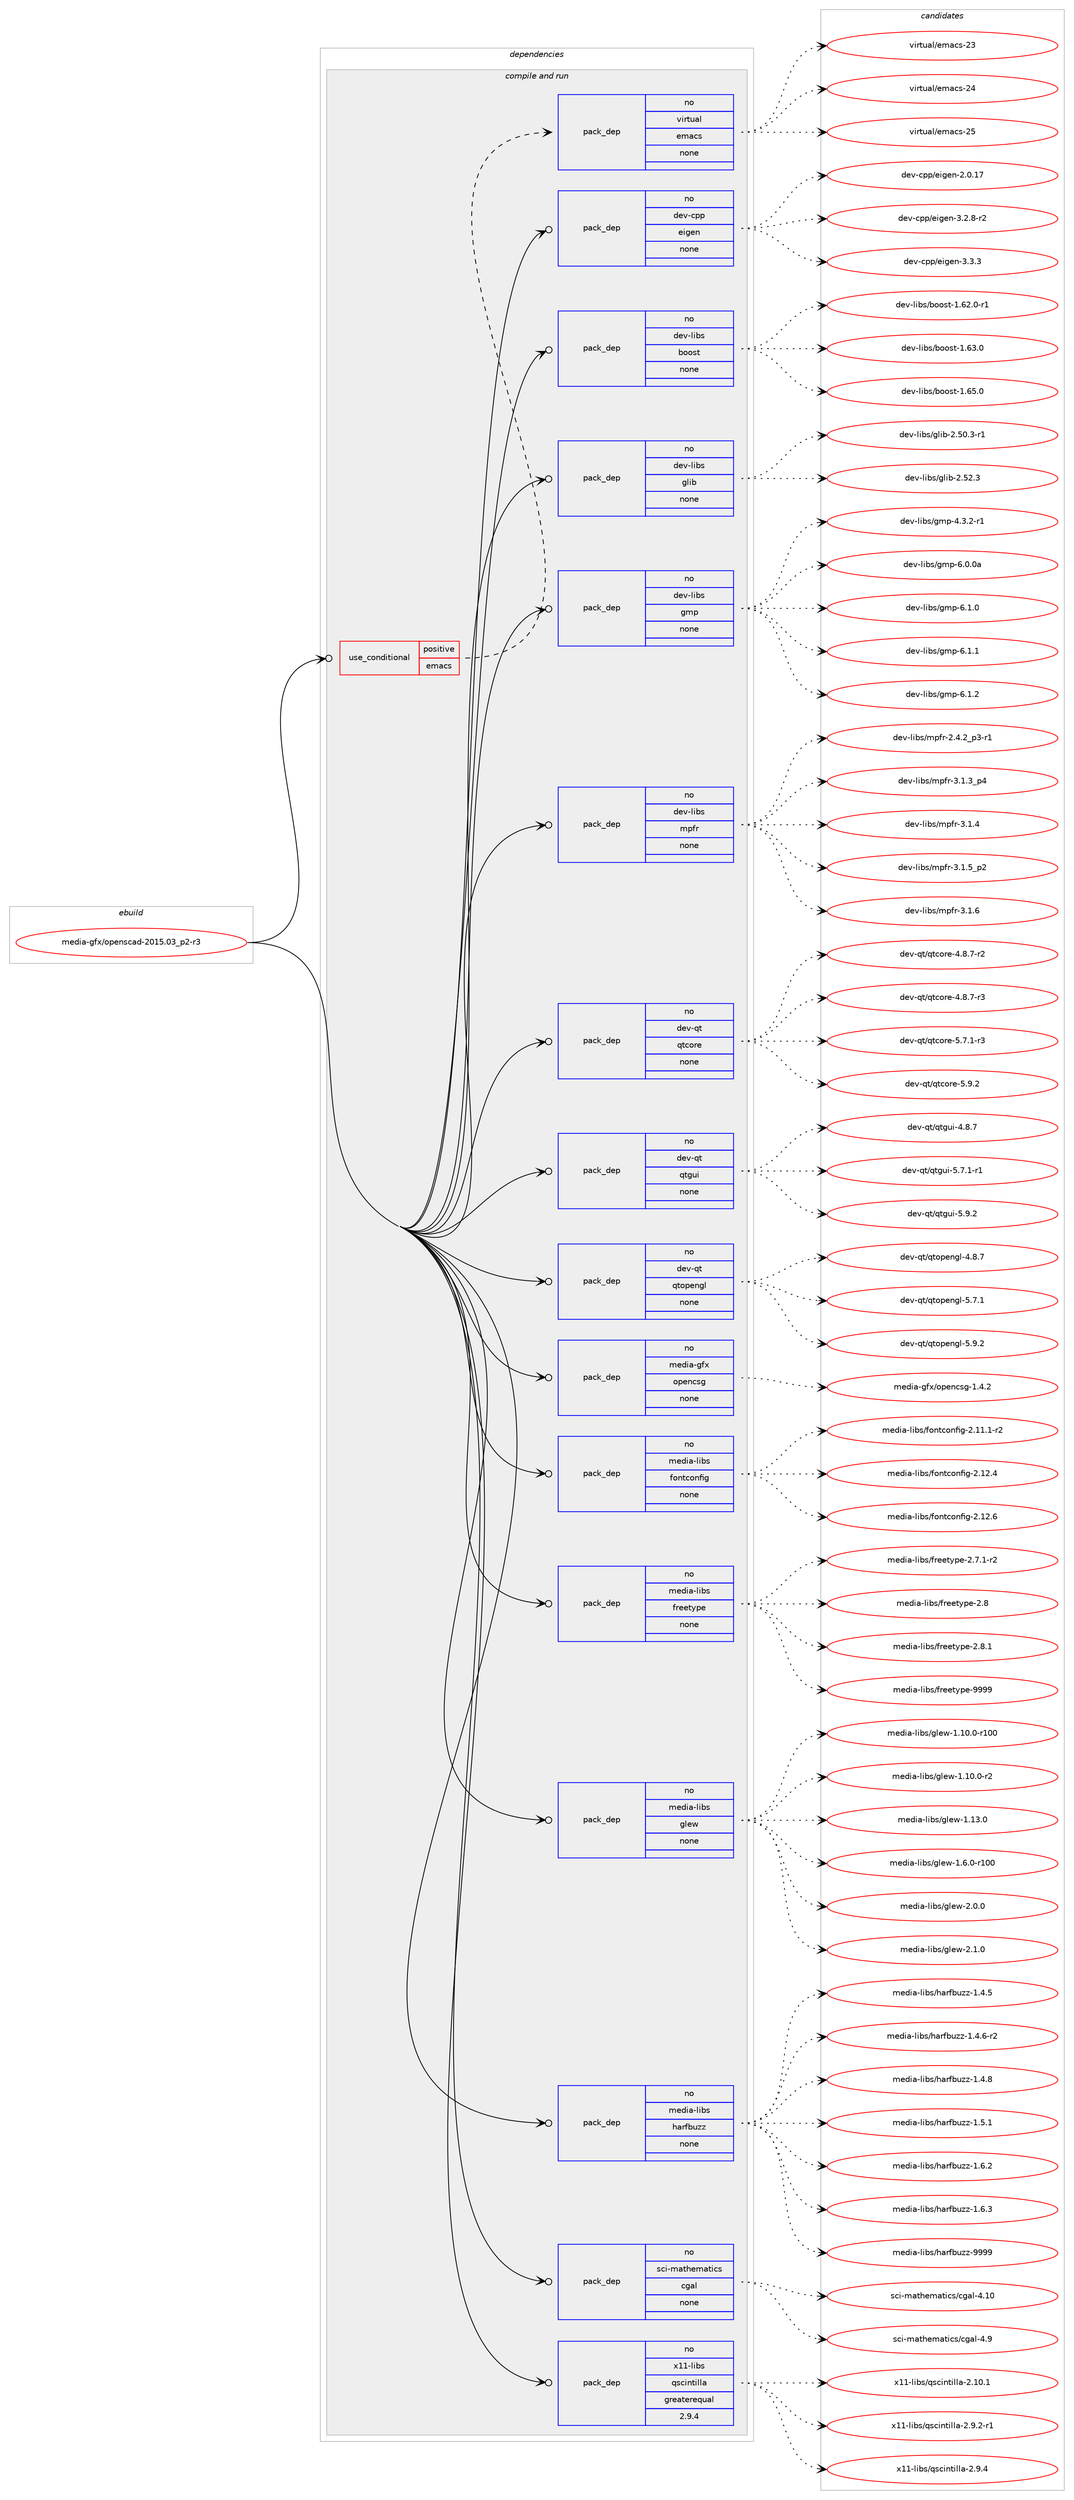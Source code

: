 digraph prolog {

# *************
# Graph options
# *************

newrank=true;
concentrate=true;
compound=true;
graph [rankdir=LR,fontname=Helvetica,fontsize=10,ranksep=1.5];#, ranksep=2.5, nodesep=0.2];
edge  [arrowhead=vee];
node  [fontname=Helvetica,fontsize=10];

# **********
# The ebuild
# **********

subgraph cluster_leftcol {
color=gray;
rank=same;
label=<<i>ebuild</i>>;
id [label="media-gfx/openscad-2015.03_p2-r3", color=red, width=4, href="../media-gfx/openscad-2015.03_p2-r3.svg"];
}

# ****************
# The dependencies
# ****************

subgraph cluster_midcol {
color=gray;
label=<<i>dependencies</i>>;
subgraph cluster_compile {
fillcolor="#eeeeee";
style=filled;
label=<<i>compile</i>>;
}
subgraph cluster_compileandrun {
fillcolor="#eeeeee";
style=filled;
label=<<i>compile and run</i>>;
subgraph cond88352 {
dependency357015 [label=<<TABLE BORDER="0" CELLBORDER="1" CELLSPACING="0" CELLPADDING="4"><TR><TD ROWSPAN="3" CELLPADDING="10">use_conditional</TD></TR><TR><TD>positive</TD></TR><TR><TD>emacs</TD></TR></TABLE>>, shape=none, color=red];
subgraph pack263225 {
dependency357016 [label=<<TABLE BORDER="0" CELLBORDER="1" CELLSPACING="0" CELLPADDING="4" WIDTH="220"><TR><TD ROWSPAN="6" CELLPADDING="30">pack_dep</TD></TR><TR><TD WIDTH="110">no</TD></TR><TR><TD>virtual</TD></TR><TR><TD>emacs</TD></TR><TR><TD>none</TD></TR><TR><TD></TD></TR></TABLE>>, shape=none, color=blue];
}
dependency357015:e -> dependency357016:w [weight=20,style="dashed",arrowhead="vee"];
}
id:e -> dependency357015:w [weight=20,style="solid",arrowhead="odotvee"];
subgraph pack263226 {
dependency357017 [label=<<TABLE BORDER="0" CELLBORDER="1" CELLSPACING="0" CELLPADDING="4" WIDTH="220"><TR><TD ROWSPAN="6" CELLPADDING="30">pack_dep</TD></TR><TR><TD WIDTH="110">no</TD></TR><TR><TD>dev-cpp</TD></TR><TR><TD>eigen</TD></TR><TR><TD>none</TD></TR><TR><TD></TD></TR></TABLE>>, shape=none, color=blue];
}
id:e -> dependency357017:w [weight=20,style="solid",arrowhead="odotvee"];
subgraph pack263227 {
dependency357018 [label=<<TABLE BORDER="0" CELLBORDER="1" CELLSPACING="0" CELLPADDING="4" WIDTH="220"><TR><TD ROWSPAN="6" CELLPADDING="30">pack_dep</TD></TR><TR><TD WIDTH="110">no</TD></TR><TR><TD>dev-libs</TD></TR><TR><TD>boost</TD></TR><TR><TD>none</TD></TR><TR><TD></TD></TR></TABLE>>, shape=none, color=blue];
}
id:e -> dependency357018:w [weight=20,style="solid",arrowhead="odotvee"];
subgraph pack263228 {
dependency357019 [label=<<TABLE BORDER="0" CELLBORDER="1" CELLSPACING="0" CELLPADDING="4" WIDTH="220"><TR><TD ROWSPAN="6" CELLPADDING="30">pack_dep</TD></TR><TR><TD WIDTH="110">no</TD></TR><TR><TD>dev-libs</TD></TR><TR><TD>glib</TD></TR><TR><TD>none</TD></TR><TR><TD></TD></TR></TABLE>>, shape=none, color=blue];
}
id:e -> dependency357019:w [weight=20,style="solid",arrowhead="odotvee"];
subgraph pack263229 {
dependency357020 [label=<<TABLE BORDER="0" CELLBORDER="1" CELLSPACING="0" CELLPADDING="4" WIDTH="220"><TR><TD ROWSPAN="6" CELLPADDING="30">pack_dep</TD></TR><TR><TD WIDTH="110">no</TD></TR><TR><TD>dev-libs</TD></TR><TR><TD>gmp</TD></TR><TR><TD>none</TD></TR><TR><TD></TD></TR></TABLE>>, shape=none, color=blue];
}
id:e -> dependency357020:w [weight=20,style="solid",arrowhead="odotvee"];
subgraph pack263230 {
dependency357021 [label=<<TABLE BORDER="0" CELLBORDER="1" CELLSPACING="0" CELLPADDING="4" WIDTH="220"><TR><TD ROWSPAN="6" CELLPADDING="30">pack_dep</TD></TR><TR><TD WIDTH="110">no</TD></TR><TR><TD>dev-libs</TD></TR><TR><TD>mpfr</TD></TR><TR><TD>none</TD></TR><TR><TD></TD></TR></TABLE>>, shape=none, color=blue];
}
id:e -> dependency357021:w [weight=20,style="solid",arrowhead="odotvee"];
subgraph pack263231 {
dependency357022 [label=<<TABLE BORDER="0" CELLBORDER="1" CELLSPACING="0" CELLPADDING="4" WIDTH="220"><TR><TD ROWSPAN="6" CELLPADDING="30">pack_dep</TD></TR><TR><TD WIDTH="110">no</TD></TR><TR><TD>dev-qt</TD></TR><TR><TD>qtcore</TD></TR><TR><TD>none</TD></TR><TR><TD></TD></TR></TABLE>>, shape=none, color=blue];
}
id:e -> dependency357022:w [weight=20,style="solid",arrowhead="odotvee"];
subgraph pack263232 {
dependency357023 [label=<<TABLE BORDER="0" CELLBORDER="1" CELLSPACING="0" CELLPADDING="4" WIDTH="220"><TR><TD ROWSPAN="6" CELLPADDING="30">pack_dep</TD></TR><TR><TD WIDTH="110">no</TD></TR><TR><TD>dev-qt</TD></TR><TR><TD>qtgui</TD></TR><TR><TD>none</TD></TR><TR><TD></TD></TR></TABLE>>, shape=none, color=blue];
}
id:e -> dependency357023:w [weight=20,style="solid",arrowhead="odotvee"];
subgraph pack263233 {
dependency357024 [label=<<TABLE BORDER="0" CELLBORDER="1" CELLSPACING="0" CELLPADDING="4" WIDTH="220"><TR><TD ROWSPAN="6" CELLPADDING="30">pack_dep</TD></TR><TR><TD WIDTH="110">no</TD></TR><TR><TD>dev-qt</TD></TR><TR><TD>qtopengl</TD></TR><TR><TD>none</TD></TR><TR><TD></TD></TR></TABLE>>, shape=none, color=blue];
}
id:e -> dependency357024:w [weight=20,style="solid",arrowhead="odotvee"];
subgraph pack263234 {
dependency357025 [label=<<TABLE BORDER="0" CELLBORDER="1" CELLSPACING="0" CELLPADDING="4" WIDTH="220"><TR><TD ROWSPAN="6" CELLPADDING="30">pack_dep</TD></TR><TR><TD WIDTH="110">no</TD></TR><TR><TD>media-gfx</TD></TR><TR><TD>opencsg</TD></TR><TR><TD>none</TD></TR><TR><TD></TD></TR></TABLE>>, shape=none, color=blue];
}
id:e -> dependency357025:w [weight=20,style="solid",arrowhead="odotvee"];
subgraph pack263235 {
dependency357026 [label=<<TABLE BORDER="0" CELLBORDER="1" CELLSPACING="0" CELLPADDING="4" WIDTH="220"><TR><TD ROWSPAN="6" CELLPADDING="30">pack_dep</TD></TR><TR><TD WIDTH="110">no</TD></TR><TR><TD>media-libs</TD></TR><TR><TD>fontconfig</TD></TR><TR><TD>none</TD></TR><TR><TD></TD></TR></TABLE>>, shape=none, color=blue];
}
id:e -> dependency357026:w [weight=20,style="solid",arrowhead="odotvee"];
subgraph pack263236 {
dependency357027 [label=<<TABLE BORDER="0" CELLBORDER="1" CELLSPACING="0" CELLPADDING="4" WIDTH="220"><TR><TD ROWSPAN="6" CELLPADDING="30">pack_dep</TD></TR><TR><TD WIDTH="110">no</TD></TR><TR><TD>media-libs</TD></TR><TR><TD>freetype</TD></TR><TR><TD>none</TD></TR><TR><TD></TD></TR></TABLE>>, shape=none, color=blue];
}
id:e -> dependency357027:w [weight=20,style="solid",arrowhead="odotvee"];
subgraph pack263237 {
dependency357028 [label=<<TABLE BORDER="0" CELLBORDER="1" CELLSPACING="0" CELLPADDING="4" WIDTH="220"><TR><TD ROWSPAN="6" CELLPADDING="30">pack_dep</TD></TR><TR><TD WIDTH="110">no</TD></TR><TR><TD>media-libs</TD></TR><TR><TD>glew</TD></TR><TR><TD>none</TD></TR><TR><TD></TD></TR></TABLE>>, shape=none, color=blue];
}
id:e -> dependency357028:w [weight=20,style="solid",arrowhead="odotvee"];
subgraph pack263238 {
dependency357029 [label=<<TABLE BORDER="0" CELLBORDER="1" CELLSPACING="0" CELLPADDING="4" WIDTH="220"><TR><TD ROWSPAN="6" CELLPADDING="30">pack_dep</TD></TR><TR><TD WIDTH="110">no</TD></TR><TR><TD>media-libs</TD></TR><TR><TD>harfbuzz</TD></TR><TR><TD>none</TD></TR><TR><TD></TD></TR></TABLE>>, shape=none, color=blue];
}
id:e -> dependency357029:w [weight=20,style="solid",arrowhead="odotvee"];
subgraph pack263239 {
dependency357030 [label=<<TABLE BORDER="0" CELLBORDER="1" CELLSPACING="0" CELLPADDING="4" WIDTH="220"><TR><TD ROWSPAN="6" CELLPADDING="30">pack_dep</TD></TR><TR><TD WIDTH="110">no</TD></TR><TR><TD>sci-mathematics</TD></TR><TR><TD>cgal</TD></TR><TR><TD>none</TD></TR><TR><TD></TD></TR></TABLE>>, shape=none, color=blue];
}
id:e -> dependency357030:w [weight=20,style="solid",arrowhead="odotvee"];
subgraph pack263240 {
dependency357031 [label=<<TABLE BORDER="0" CELLBORDER="1" CELLSPACING="0" CELLPADDING="4" WIDTH="220"><TR><TD ROWSPAN="6" CELLPADDING="30">pack_dep</TD></TR><TR><TD WIDTH="110">no</TD></TR><TR><TD>x11-libs</TD></TR><TR><TD>qscintilla</TD></TR><TR><TD>greaterequal</TD></TR><TR><TD>2.9.4</TD></TR></TABLE>>, shape=none, color=blue];
}
id:e -> dependency357031:w [weight=20,style="solid",arrowhead="odotvee"];
}
subgraph cluster_run {
fillcolor="#eeeeee";
style=filled;
label=<<i>run</i>>;
}
}

# **************
# The candidates
# **************

subgraph cluster_choices {
rank=same;
color=gray;
label=<<i>candidates</i>>;

subgraph choice263225 {
color=black;
nodesep=1;
choice11810511411611797108471011099799115455051 [label="virtual/emacs-23", color=red, width=4,href="../virtual/emacs-23.svg"];
choice11810511411611797108471011099799115455052 [label="virtual/emacs-24", color=red, width=4,href="../virtual/emacs-24.svg"];
choice11810511411611797108471011099799115455053 [label="virtual/emacs-25", color=red, width=4,href="../virtual/emacs-25.svg"];
dependency357016:e -> choice11810511411611797108471011099799115455051:w [style=dotted,weight="100"];
dependency357016:e -> choice11810511411611797108471011099799115455052:w [style=dotted,weight="100"];
dependency357016:e -> choice11810511411611797108471011099799115455053:w [style=dotted,weight="100"];
}
subgraph choice263226 {
color=black;
nodesep=1;
choice10010111845991121124710110510310111045504648464955 [label="dev-cpp/eigen-2.0.17", color=red, width=4,href="../dev-cpp/eigen-2.0.17.svg"];
choice1001011184599112112471011051031011104551465046564511450 [label="dev-cpp/eigen-3.2.8-r2", color=red, width=4,href="../dev-cpp/eigen-3.2.8-r2.svg"];
choice100101118459911211247101105103101110455146514651 [label="dev-cpp/eigen-3.3.3", color=red, width=4,href="../dev-cpp/eigen-3.3.3.svg"];
dependency357017:e -> choice10010111845991121124710110510310111045504648464955:w [style=dotted,weight="100"];
dependency357017:e -> choice1001011184599112112471011051031011104551465046564511450:w [style=dotted,weight="100"];
dependency357017:e -> choice100101118459911211247101105103101110455146514651:w [style=dotted,weight="100"];
}
subgraph choice263227 {
color=black;
nodesep=1;
choice10010111845108105981154798111111115116454946545046484511449 [label="dev-libs/boost-1.62.0-r1", color=red, width=4,href="../dev-libs/boost-1.62.0-r1.svg"];
choice1001011184510810598115479811111111511645494654514648 [label="dev-libs/boost-1.63.0", color=red, width=4,href="../dev-libs/boost-1.63.0.svg"];
choice1001011184510810598115479811111111511645494654534648 [label="dev-libs/boost-1.65.0", color=red, width=4,href="../dev-libs/boost-1.65.0.svg"];
dependency357018:e -> choice10010111845108105981154798111111115116454946545046484511449:w [style=dotted,weight="100"];
dependency357018:e -> choice1001011184510810598115479811111111511645494654514648:w [style=dotted,weight="100"];
dependency357018:e -> choice1001011184510810598115479811111111511645494654534648:w [style=dotted,weight="100"];
}
subgraph choice263228 {
color=black;
nodesep=1;
choice10010111845108105981154710310810598455046534846514511449 [label="dev-libs/glib-2.50.3-r1", color=red, width=4,href="../dev-libs/glib-2.50.3-r1.svg"];
choice1001011184510810598115471031081059845504653504651 [label="dev-libs/glib-2.52.3", color=red, width=4,href="../dev-libs/glib-2.52.3.svg"];
dependency357019:e -> choice10010111845108105981154710310810598455046534846514511449:w [style=dotted,weight="100"];
dependency357019:e -> choice1001011184510810598115471031081059845504653504651:w [style=dotted,weight="100"];
}
subgraph choice263229 {
color=black;
nodesep=1;
choice1001011184510810598115471031091124552465146504511449 [label="dev-libs/gmp-4.3.2-r1", color=red, width=4,href="../dev-libs/gmp-4.3.2-r1.svg"];
choice10010111845108105981154710310911245544648464897 [label="dev-libs/gmp-6.0.0a", color=red, width=4,href="../dev-libs/gmp-6.0.0a.svg"];
choice100101118451081059811547103109112455446494648 [label="dev-libs/gmp-6.1.0", color=red, width=4,href="../dev-libs/gmp-6.1.0.svg"];
choice100101118451081059811547103109112455446494649 [label="dev-libs/gmp-6.1.1", color=red, width=4,href="../dev-libs/gmp-6.1.1.svg"];
choice100101118451081059811547103109112455446494650 [label="dev-libs/gmp-6.1.2", color=red, width=4,href="../dev-libs/gmp-6.1.2.svg"];
dependency357020:e -> choice1001011184510810598115471031091124552465146504511449:w [style=dotted,weight="100"];
dependency357020:e -> choice10010111845108105981154710310911245544648464897:w [style=dotted,weight="100"];
dependency357020:e -> choice100101118451081059811547103109112455446494648:w [style=dotted,weight="100"];
dependency357020:e -> choice100101118451081059811547103109112455446494649:w [style=dotted,weight="100"];
dependency357020:e -> choice100101118451081059811547103109112455446494650:w [style=dotted,weight="100"];
}
subgraph choice263230 {
color=black;
nodesep=1;
choice10010111845108105981154710911210211445504652465095112514511449 [label="dev-libs/mpfr-2.4.2_p3-r1", color=red, width=4,href="../dev-libs/mpfr-2.4.2_p3-r1.svg"];
choice1001011184510810598115471091121021144551464946519511252 [label="dev-libs/mpfr-3.1.3_p4", color=red, width=4,href="../dev-libs/mpfr-3.1.3_p4.svg"];
choice100101118451081059811547109112102114455146494652 [label="dev-libs/mpfr-3.1.4", color=red, width=4,href="../dev-libs/mpfr-3.1.4.svg"];
choice1001011184510810598115471091121021144551464946539511250 [label="dev-libs/mpfr-3.1.5_p2", color=red, width=4,href="../dev-libs/mpfr-3.1.5_p2.svg"];
choice100101118451081059811547109112102114455146494654 [label="dev-libs/mpfr-3.1.6", color=red, width=4,href="../dev-libs/mpfr-3.1.6.svg"];
dependency357021:e -> choice10010111845108105981154710911210211445504652465095112514511449:w [style=dotted,weight="100"];
dependency357021:e -> choice1001011184510810598115471091121021144551464946519511252:w [style=dotted,weight="100"];
dependency357021:e -> choice100101118451081059811547109112102114455146494652:w [style=dotted,weight="100"];
dependency357021:e -> choice1001011184510810598115471091121021144551464946539511250:w [style=dotted,weight="100"];
dependency357021:e -> choice100101118451081059811547109112102114455146494654:w [style=dotted,weight="100"];
}
subgraph choice263231 {
color=black;
nodesep=1;
choice1001011184511311647113116991111141014552465646554511450 [label="dev-qt/qtcore-4.8.7-r2", color=red, width=4,href="../dev-qt/qtcore-4.8.7-r2.svg"];
choice1001011184511311647113116991111141014552465646554511451 [label="dev-qt/qtcore-4.8.7-r3", color=red, width=4,href="../dev-qt/qtcore-4.8.7-r3.svg"];
choice1001011184511311647113116991111141014553465546494511451 [label="dev-qt/qtcore-5.7.1-r3", color=red, width=4,href="../dev-qt/qtcore-5.7.1-r3.svg"];
choice100101118451131164711311699111114101455346574650 [label="dev-qt/qtcore-5.9.2", color=red, width=4,href="../dev-qt/qtcore-5.9.2.svg"];
dependency357022:e -> choice1001011184511311647113116991111141014552465646554511450:w [style=dotted,weight="100"];
dependency357022:e -> choice1001011184511311647113116991111141014552465646554511451:w [style=dotted,weight="100"];
dependency357022:e -> choice1001011184511311647113116991111141014553465546494511451:w [style=dotted,weight="100"];
dependency357022:e -> choice100101118451131164711311699111114101455346574650:w [style=dotted,weight="100"];
}
subgraph choice263232 {
color=black;
nodesep=1;
choice1001011184511311647113116103117105455246564655 [label="dev-qt/qtgui-4.8.7", color=red, width=4,href="../dev-qt/qtgui-4.8.7.svg"];
choice10010111845113116471131161031171054553465546494511449 [label="dev-qt/qtgui-5.7.1-r1", color=red, width=4,href="../dev-qt/qtgui-5.7.1-r1.svg"];
choice1001011184511311647113116103117105455346574650 [label="dev-qt/qtgui-5.9.2", color=red, width=4,href="../dev-qt/qtgui-5.9.2.svg"];
dependency357023:e -> choice1001011184511311647113116103117105455246564655:w [style=dotted,weight="100"];
dependency357023:e -> choice10010111845113116471131161031171054553465546494511449:w [style=dotted,weight="100"];
dependency357023:e -> choice1001011184511311647113116103117105455346574650:w [style=dotted,weight="100"];
}
subgraph choice263233 {
color=black;
nodesep=1;
choice1001011184511311647113116111112101110103108455246564655 [label="dev-qt/qtopengl-4.8.7", color=red, width=4,href="../dev-qt/qtopengl-4.8.7.svg"];
choice1001011184511311647113116111112101110103108455346554649 [label="dev-qt/qtopengl-5.7.1", color=red, width=4,href="../dev-qt/qtopengl-5.7.1.svg"];
choice1001011184511311647113116111112101110103108455346574650 [label="dev-qt/qtopengl-5.9.2", color=red, width=4,href="../dev-qt/qtopengl-5.9.2.svg"];
dependency357024:e -> choice1001011184511311647113116111112101110103108455246564655:w [style=dotted,weight="100"];
dependency357024:e -> choice1001011184511311647113116111112101110103108455346554649:w [style=dotted,weight="100"];
dependency357024:e -> choice1001011184511311647113116111112101110103108455346574650:w [style=dotted,weight="100"];
}
subgraph choice263234 {
color=black;
nodesep=1;
choice10910110010597451031021204711111210111099115103454946524650 [label="media-gfx/opencsg-1.4.2", color=red, width=4,href="../media-gfx/opencsg-1.4.2.svg"];
dependency357025:e -> choice10910110010597451031021204711111210111099115103454946524650:w [style=dotted,weight="100"];
}
subgraph choice263235 {
color=black;
nodesep=1;
choice1091011001059745108105981154710211111011699111110102105103455046494946494511450 [label="media-libs/fontconfig-2.11.1-r2", color=red, width=4,href="../media-libs/fontconfig-2.11.1-r2.svg"];
choice109101100105974510810598115471021111101169911111010210510345504649504652 [label="media-libs/fontconfig-2.12.4", color=red, width=4,href="../media-libs/fontconfig-2.12.4.svg"];
choice109101100105974510810598115471021111101169911111010210510345504649504654 [label="media-libs/fontconfig-2.12.6", color=red, width=4,href="../media-libs/fontconfig-2.12.6.svg"];
dependency357026:e -> choice1091011001059745108105981154710211111011699111110102105103455046494946494511450:w [style=dotted,weight="100"];
dependency357026:e -> choice109101100105974510810598115471021111101169911111010210510345504649504652:w [style=dotted,weight="100"];
dependency357026:e -> choice109101100105974510810598115471021111101169911111010210510345504649504654:w [style=dotted,weight="100"];
}
subgraph choice263236 {
color=black;
nodesep=1;
choice109101100105974510810598115471021141011011161211121014550465546494511450 [label="media-libs/freetype-2.7.1-r2", color=red, width=4,href="../media-libs/freetype-2.7.1-r2.svg"];
choice1091011001059745108105981154710211410110111612111210145504656 [label="media-libs/freetype-2.8", color=red, width=4,href="../media-libs/freetype-2.8.svg"];
choice10910110010597451081059811547102114101101116121112101455046564649 [label="media-libs/freetype-2.8.1", color=red, width=4,href="../media-libs/freetype-2.8.1.svg"];
choice109101100105974510810598115471021141011011161211121014557575757 [label="media-libs/freetype-9999", color=red, width=4,href="../media-libs/freetype-9999.svg"];
dependency357027:e -> choice109101100105974510810598115471021141011011161211121014550465546494511450:w [style=dotted,weight="100"];
dependency357027:e -> choice1091011001059745108105981154710211410110111612111210145504656:w [style=dotted,weight="100"];
dependency357027:e -> choice10910110010597451081059811547102114101101116121112101455046564649:w [style=dotted,weight="100"];
dependency357027:e -> choice109101100105974510810598115471021141011011161211121014557575757:w [style=dotted,weight="100"];
}
subgraph choice263237 {
color=black;
nodesep=1;
choice109101100105974510810598115471031081011194549464948464845114494848 [label="media-libs/glew-1.10.0-r100", color=red, width=4,href="../media-libs/glew-1.10.0-r100.svg"];
choice10910110010597451081059811547103108101119454946494846484511450 [label="media-libs/glew-1.10.0-r2", color=red, width=4,href="../media-libs/glew-1.10.0-r2.svg"];
choice1091011001059745108105981154710310810111945494649514648 [label="media-libs/glew-1.13.0", color=red, width=4,href="../media-libs/glew-1.13.0.svg"];
choice1091011001059745108105981154710310810111945494654464845114494848 [label="media-libs/glew-1.6.0-r100", color=red, width=4,href="../media-libs/glew-1.6.0-r100.svg"];
choice10910110010597451081059811547103108101119455046484648 [label="media-libs/glew-2.0.0", color=red, width=4,href="../media-libs/glew-2.0.0.svg"];
choice10910110010597451081059811547103108101119455046494648 [label="media-libs/glew-2.1.0", color=red, width=4,href="../media-libs/glew-2.1.0.svg"];
dependency357028:e -> choice109101100105974510810598115471031081011194549464948464845114494848:w [style=dotted,weight="100"];
dependency357028:e -> choice10910110010597451081059811547103108101119454946494846484511450:w [style=dotted,weight="100"];
dependency357028:e -> choice1091011001059745108105981154710310810111945494649514648:w [style=dotted,weight="100"];
dependency357028:e -> choice1091011001059745108105981154710310810111945494654464845114494848:w [style=dotted,weight="100"];
dependency357028:e -> choice10910110010597451081059811547103108101119455046484648:w [style=dotted,weight="100"];
dependency357028:e -> choice10910110010597451081059811547103108101119455046494648:w [style=dotted,weight="100"];
}
subgraph choice263238 {
color=black;
nodesep=1;
choice109101100105974510810598115471049711410298117122122454946524653 [label="media-libs/harfbuzz-1.4.5", color=red, width=4,href="../media-libs/harfbuzz-1.4.5.svg"];
choice1091011001059745108105981154710497114102981171221224549465246544511450 [label="media-libs/harfbuzz-1.4.6-r2", color=red, width=4,href="../media-libs/harfbuzz-1.4.6-r2.svg"];
choice109101100105974510810598115471049711410298117122122454946524656 [label="media-libs/harfbuzz-1.4.8", color=red, width=4,href="../media-libs/harfbuzz-1.4.8.svg"];
choice109101100105974510810598115471049711410298117122122454946534649 [label="media-libs/harfbuzz-1.5.1", color=red, width=4,href="../media-libs/harfbuzz-1.5.1.svg"];
choice109101100105974510810598115471049711410298117122122454946544650 [label="media-libs/harfbuzz-1.6.2", color=red, width=4,href="../media-libs/harfbuzz-1.6.2.svg"];
choice109101100105974510810598115471049711410298117122122454946544651 [label="media-libs/harfbuzz-1.6.3", color=red, width=4,href="../media-libs/harfbuzz-1.6.3.svg"];
choice1091011001059745108105981154710497114102981171221224557575757 [label="media-libs/harfbuzz-9999", color=red, width=4,href="../media-libs/harfbuzz-9999.svg"];
dependency357029:e -> choice109101100105974510810598115471049711410298117122122454946524653:w [style=dotted,weight="100"];
dependency357029:e -> choice1091011001059745108105981154710497114102981171221224549465246544511450:w [style=dotted,weight="100"];
dependency357029:e -> choice109101100105974510810598115471049711410298117122122454946524656:w [style=dotted,weight="100"];
dependency357029:e -> choice109101100105974510810598115471049711410298117122122454946534649:w [style=dotted,weight="100"];
dependency357029:e -> choice109101100105974510810598115471049711410298117122122454946544650:w [style=dotted,weight="100"];
dependency357029:e -> choice109101100105974510810598115471049711410298117122122454946544651:w [style=dotted,weight="100"];
dependency357029:e -> choice1091011001059745108105981154710497114102981171221224557575757:w [style=dotted,weight="100"];
}
subgraph choice263239 {
color=black;
nodesep=1;
choice11599105451099711610410110997116105991154799103971084552464948 [label="sci-mathematics/cgal-4.10", color=red, width=4,href="../sci-mathematics/cgal-4.10.svg"];
choice115991054510997116104101109971161059911547991039710845524657 [label="sci-mathematics/cgal-4.9", color=red, width=4,href="../sci-mathematics/cgal-4.9.svg"];
dependency357030:e -> choice11599105451099711610410110997116105991154799103971084552464948:w [style=dotted,weight="100"];
dependency357030:e -> choice115991054510997116104101109971161059911547991039710845524657:w [style=dotted,weight="100"];
}
subgraph choice263240 {
color=black;
nodesep=1;
choice1204949451081059811547113115991051101161051081089745504649484649 [label="x11-libs/qscintilla-2.10.1", color=red, width=4,href="../x11-libs/qscintilla-2.10.1.svg"];
choice120494945108105981154711311599105110116105108108974550465746504511449 [label="x11-libs/qscintilla-2.9.2-r1", color=red, width=4,href="../x11-libs/qscintilla-2.9.2-r1.svg"];
choice12049494510810598115471131159910511011610510810897455046574652 [label="x11-libs/qscintilla-2.9.4", color=red, width=4,href="../x11-libs/qscintilla-2.9.4.svg"];
dependency357031:e -> choice1204949451081059811547113115991051101161051081089745504649484649:w [style=dotted,weight="100"];
dependency357031:e -> choice120494945108105981154711311599105110116105108108974550465746504511449:w [style=dotted,weight="100"];
dependency357031:e -> choice12049494510810598115471131159910511011610510810897455046574652:w [style=dotted,weight="100"];
}
}

}
